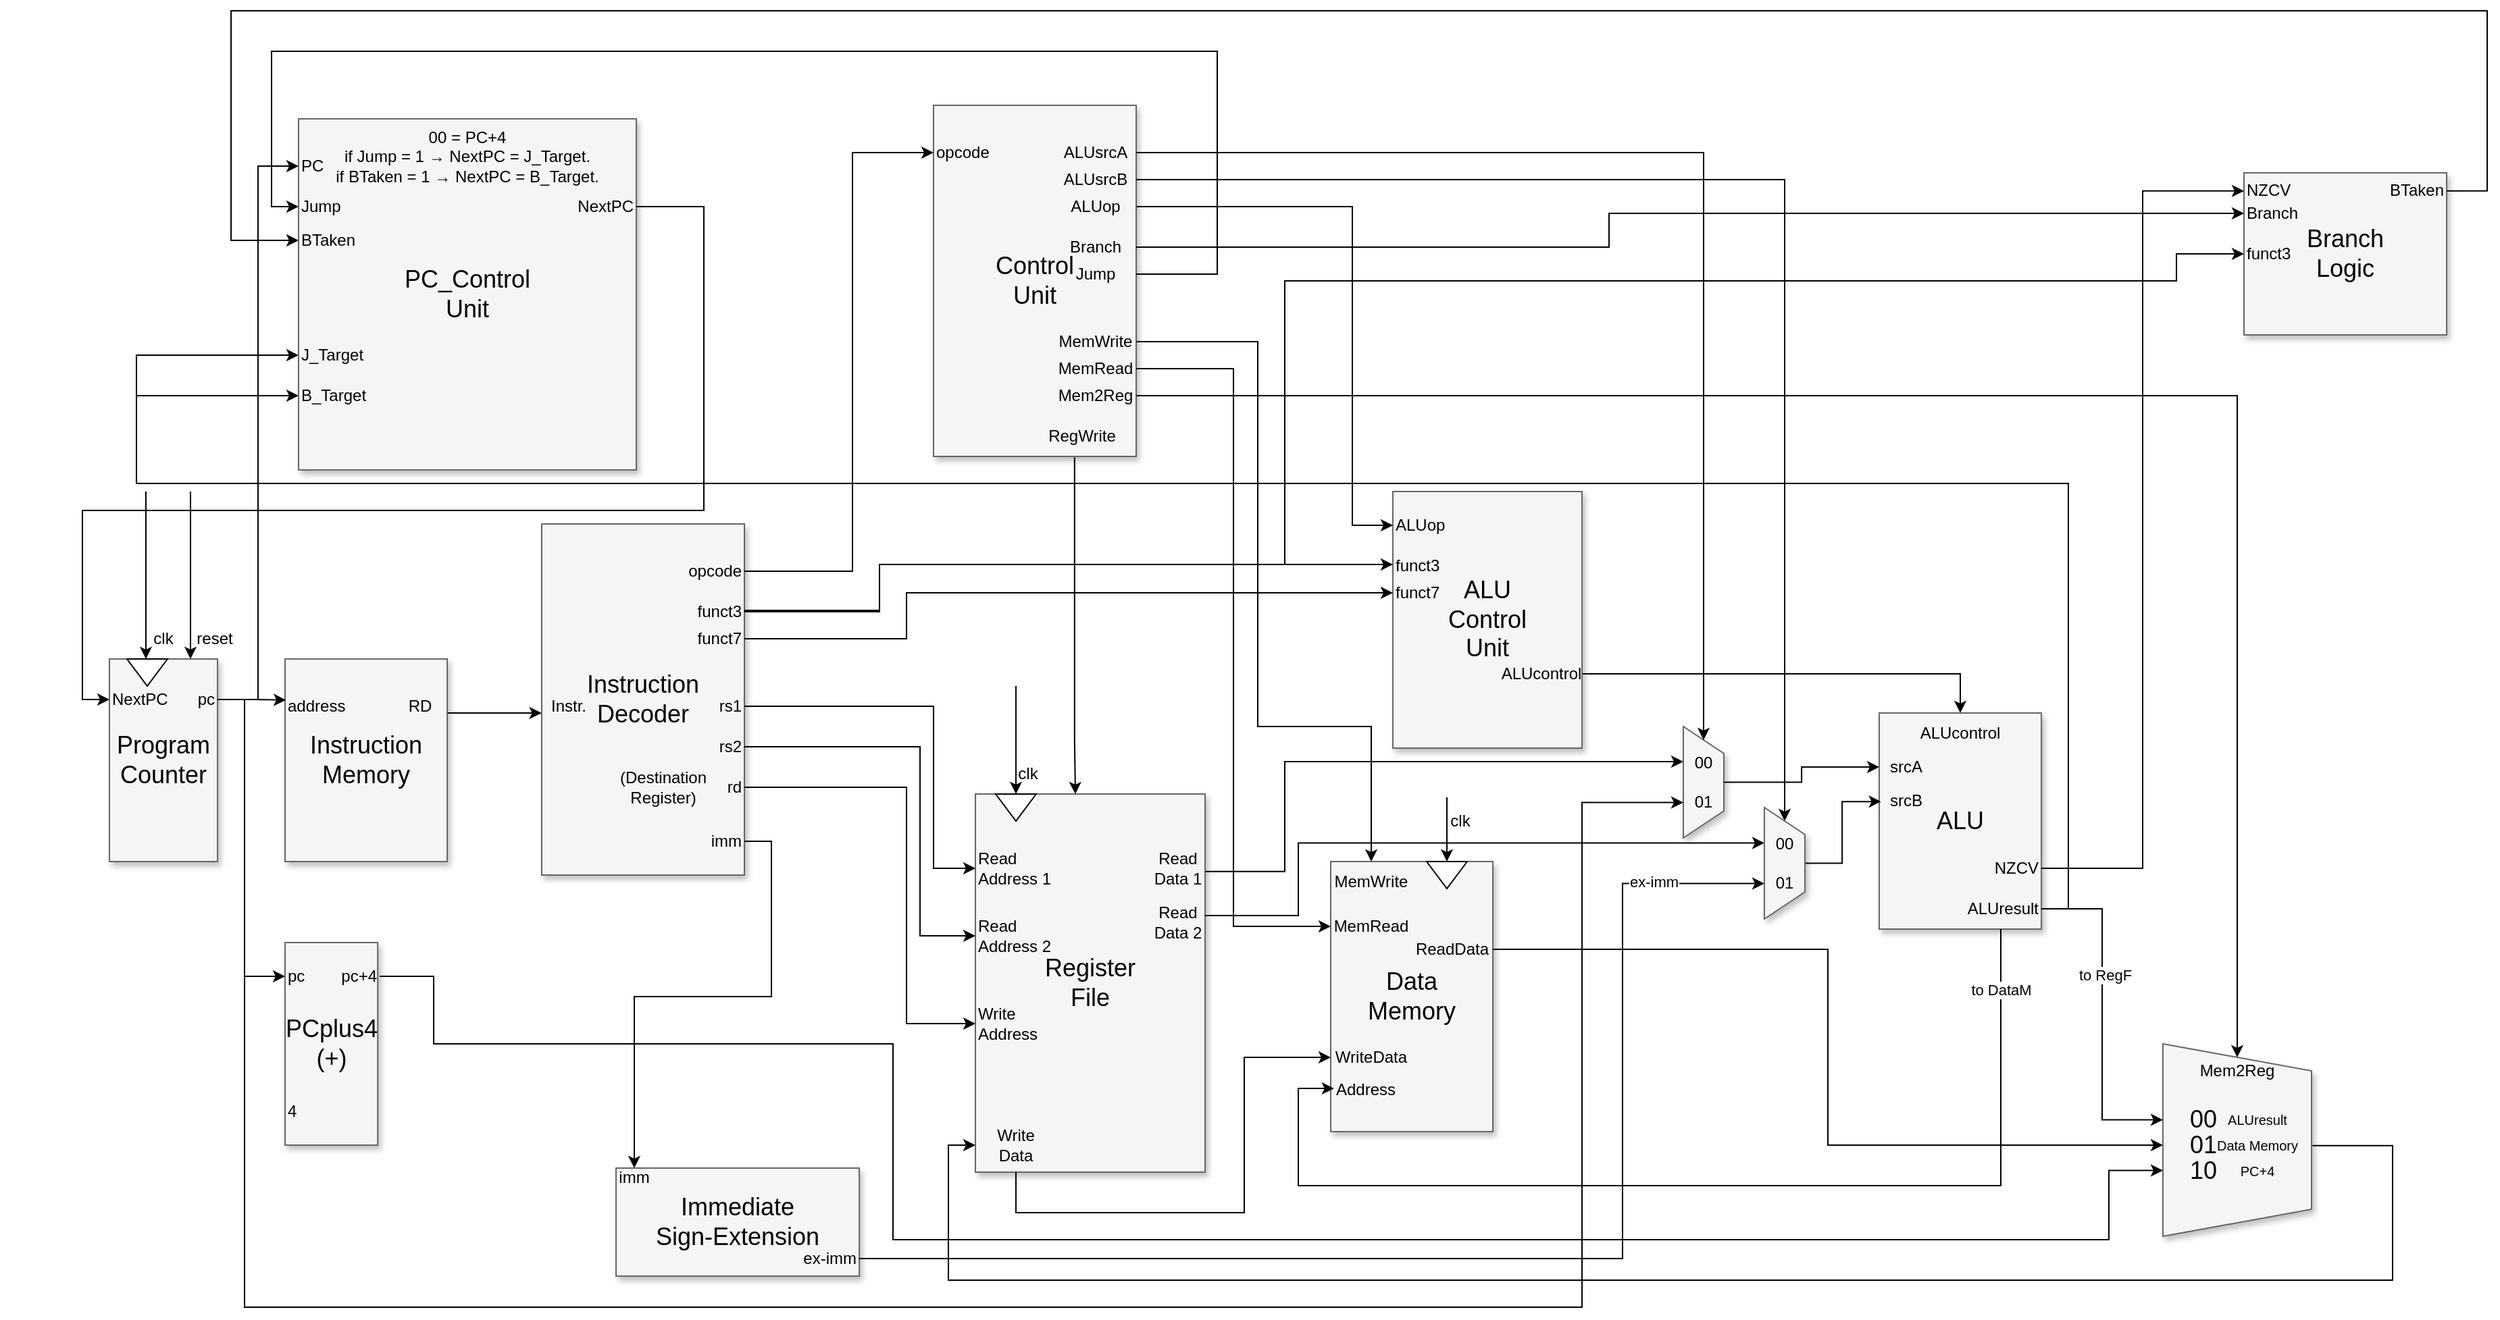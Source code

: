 <mxfile version="26.0.3">
  <diagram name="Page-1" id="90a13364-a465-7bf4-72fc-28e22215d7a0">
    <mxGraphModel dx="2391" dy="6059" grid="1" gridSize="10" guides="1" tooltips="1" connect="1" arrows="1" fold="1" page="1" pageScale="1.5" pageWidth="4681" pageHeight="3300" background="none" math="0" shadow="0">
      <root>
        <mxCell id="0" style=";html=1;" />
        <mxCell id="1" style=";html=1;" parent="0" />
        <mxCell id="F4LApp7SRapzV72RJLrX-4" style="edgeStyle=orthogonalEdgeStyle;rounded=0;orthogonalLoop=1;jettySize=auto;html=1;entryX=0.5;entryY=0;entryDx=0;entryDy=0;exitX=1;exitY=0.5;exitDx=0;exitDy=0;" parent="1" source="F4LApp7SRapzV72RJLrX-1" target="-hvyRLRQOOJ3VwnVLbOB-57" edge="1">
          <mxGeometry relative="1" as="geometry" />
        </mxCell>
        <mxCell id="F4LApp7SRapzV72RJLrX-8" value="" style="group" parent="1" vertex="1" connectable="0">
          <mxGeometry x="1211" y="510" width="180" height="280" as="geometry" />
        </mxCell>
        <mxCell id="3a17f1ce550125da-2" value="Register&lt;div&gt;File&lt;/div&gt;" style="whiteSpace=wrap;html=1;shadow=1;fontSize=18;fillColor=#f5f5f5;strokeColor=#666666;" parent="F4LApp7SRapzV72RJLrX-8" vertex="1">
          <mxGeometry width="170" height="280" as="geometry" />
        </mxCell>
        <mxCell id="JqTOLJbfiFGYhZ1s0W8t-2" value="" style="triangle;whiteSpace=wrap;html=1;rotation=90;" parent="F4LApp7SRapzV72RJLrX-8" vertex="1">
          <mxGeometry x="20" y="-5" width="20" height="30" as="geometry" />
        </mxCell>
        <mxCell id="JqTOLJbfiFGYhZ1s0W8t-5" value="Read&amp;nbsp;&lt;div&gt;Address 1&lt;/div&gt;" style="text;html=1;align=left;verticalAlign=middle;whiteSpace=wrap;rounded=0;" parent="F4LApp7SRapzV72RJLrX-8" vertex="1">
          <mxGeometry y="40" width="60" height="30" as="geometry" />
        </mxCell>
        <mxCell id="JqTOLJbfiFGYhZ1s0W8t-8" value="Read&amp;nbsp;&lt;div&gt;Address 2&lt;/div&gt;" style="text;html=1;align=left;verticalAlign=middle;whiteSpace=wrap;rounded=0;" parent="F4LApp7SRapzV72RJLrX-8" vertex="1">
          <mxGeometry y="90" width="60" height="30" as="geometry" />
        </mxCell>
        <mxCell id="JqTOLJbfiFGYhZ1s0W8t-10" value="Write&lt;div&gt;Address&lt;/div&gt;" style="text;html=1;align=left;verticalAlign=middle;whiteSpace=wrap;rounded=0;" parent="F4LApp7SRapzV72RJLrX-8" vertex="1">
          <mxGeometry y="150" width="60" height="40" as="geometry" />
        </mxCell>
        <mxCell id="JqTOLJbfiFGYhZ1s0W8t-13" value="Write&lt;div&gt;Data&lt;/div&gt;" style="text;html=1;align=center;verticalAlign=middle;whiteSpace=wrap;rounded=0;" parent="F4LApp7SRapzV72RJLrX-8" vertex="1">
          <mxGeometry y="240" width="60" height="40" as="geometry" />
        </mxCell>
        <mxCell id="JqTOLJbfiFGYhZ1s0W8t-16" value="Read&lt;br&gt;Data 1" style="text;html=1;align=center;verticalAlign=middle;whiteSpace=wrap;rounded=0;" parent="F4LApp7SRapzV72RJLrX-8" vertex="1">
          <mxGeometry x="120" y="40" width="60" height="30" as="geometry" />
        </mxCell>
        <mxCell id="JqTOLJbfiFGYhZ1s0W8t-17" value="Read&lt;br&gt;Data 2" style="text;html=1;align=center;verticalAlign=middle;whiteSpace=wrap;rounded=0;" parent="F4LApp7SRapzV72RJLrX-8" vertex="1">
          <mxGeometry x="120" y="80" width="60" height="30" as="geometry" />
        </mxCell>
        <mxCell id="JqTOLJbfiFGYhZ1s0W8t-6" style="edgeStyle=orthogonalEdgeStyle;rounded=0;orthogonalLoop=1;jettySize=auto;html=1;exitX=0.5;exitY=1;exitDx=0;exitDy=0;" parent="F4LApp7SRapzV72RJLrX-8" source="JqTOLJbfiFGYhZ1s0W8t-5" target="JqTOLJbfiFGYhZ1s0W8t-5" edge="1">
          <mxGeometry relative="1" as="geometry" />
        </mxCell>
        <mxCell id="F4LApp7SRapzV72RJLrX-10" value="" style="group" parent="1" vertex="1" connectable="0">
          <mxGeometry x="1211" y="426" width="60" height="84" as="geometry" />
        </mxCell>
        <mxCell id="JqTOLJbfiFGYhZ1s0W8t-1" value="" style="edgeStyle=elbowEdgeStyle;rounded=0;html=1;startArrow=none;startFill=0;jettySize=auto;orthogonalLoop=1;fontSize=18;elbow=vertical;entryX=0;entryY=0.5;entryDx=0;entryDy=0;" parent="F4LApp7SRapzV72RJLrX-10" target="JqTOLJbfiFGYhZ1s0W8t-2" edge="1">
          <mxGeometry relative="1" as="geometry">
            <Array as="points">
              <mxPoint x="29" y="30" />
            </Array>
            <mxPoint x="30" y="4" as="sourcePoint" />
            <mxPoint x="19" y="54" as="targetPoint" />
          </mxGeometry>
        </mxCell>
        <mxCell id="F4LApp7SRapzV72RJLrX-15" value="" style="group" parent="1" vertex="1" connectable="0">
          <mxGeometry x="1900" y="710" width="316.25" height="120" as="geometry" />
        </mxCell>
        <mxCell id="-hvyRLRQOOJ3VwnVLbOB-45" value="" style="group" parent="F4LApp7SRapzV72RJLrX-15" vertex="1" connectable="0">
          <mxGeometry x="190" width="126.25" height="120" as="geometry" />
        </mxCell>
        <mxCell id="F4LApp7SRapzV72RJLrX-11" value="" style="group" parent="-hvyRLRQOOJ3VwnVLbOB-45" vertex="1" connectable="0">
          <mxGeometry x="-3.553e-15" width="126.25" height="120" as="geometry" />
        </mxCell>
        <mxCell id="-hvyRLRQOOJ3VwnVLbOB-44" value="&lt;div&gt;&lt;br&gt;&lt;/div&gt;" style="text;html=1;align=center;verticalAlign=middle;whiteSpace=wrap;rounded=0;fontFamily=Helvetica;fontSize=18;fontColor=default;" parent="F4LApp7SRapzV72RJLrX-11" vertex="1">
          <mxGeometry x="3.553e-15" y="50" width="60" height="30" as="geometry" />
        </mxCell>
        <mxCell id="F4LApp7SRapzV72RJLrX-90" value="" style="group" parent="F4LApp7SRapzV72RJLrX-11" vertex="1" connectable="0">
          <mxGeometry width="126.25" height="120" as="geometry" />
        </mxCell>
        <mxCell id="-hvyRLRQOOJ3VwnVLbOB-43" value="" style="shape=trapezoid;perimeter=trapezoidPerimeter;whiteSpace=wrap;html=1;fixedSize=1;shadow=1;strokeColor=#666666;align=center;verticalAlign=middle;fontFamily=Helvetica;fontSize=18;fontColor=default;fillColor=#f5f5f5;rotation=90;" parent="F4LApp7SRapzV72RJLrX-90" vertex="1">
          <mxGeometry x="-16.25" y="1.25" width="142.5" height="110" as="geometry" />
        </mxCell>
        <mxCell id="F4LApp7SRapzV72RJLrX-87" value="&lt;span style=&quot;font-size: 18px;&quot;&gt;00&lt;/span&gt;" style="text;html=1;align=center;verticalAlign=middle;whiteSpace=wrap;rounded=0;" parent="F4LApp7SRapzV72RJLrX-90" vertex="1">
          <mxGeometry y="30" width="60" height="22.5" as="geometry" />
        </mxCell>
        <mxCell id="F4LApp7SRapzV72RJLrX-88" value="&lt;span style=&quot;font-size: 18px;&quot;&gt;01&lt;/span&gt;" style="text;html=1;align=center;verticalAlign=middle;whiteSpace=wrap;rounded=0;" parent="F4LApp7SRapzV72RJLrX-90" vertex="1">
          <mxGeometry y="48.75" width="60" height="22.5" as="geometry" />
        </mxCell>
        <mxCell id="F4LApp7SRapzV72RJLrX-89" value="&lt;span style=&quot;font-size: 18px;&quot;&gt;10&lt;/span&gt;" style="text;html=1;align=center;verticalAlign=middle;whiteSpace=wrap;rounded=0;" parent="F4LApp7SRapzV72RJLrX-90" vertex="1">
          <mxGeometry y="67.5" width="60" height="22.5" as="geometry" />
        </mxCell>
        <mxCell id="F4LApp7SRapzV72RJLrX-91" value="&lt;font style=&quot;font-size: 10px;&quot;&gt;ALUresult&lt;/font&gt;" style="text;html=1;align=center;verticalAlign=middle;whiteSpace=wrap;rounded=0;" parent="F4LApp7SRapzV72RJLrX-90" vertex="1">
          <mxGeometry x="40" y="30" width="60" height="22.5" as="geometry" />
        </mxCell>
        <mxCell id="F4LApp7SRapzV72RJLrX-92" value="&lt;font style=&quot;font-size: 10px;&quot;&gt;Data Memory&lt;/font&gt;" style="text;html=1;align=center;verticalAlign=middle;whiteSpace=wrap;rounded=0;" parent="F4LApp7SRapzV72RJLrX-90" vertex="1">
          <mxGeometry x="35" y="48.75" width="70" height="22.5" as="geometry" />
        </mxCell>
        <mxCell id="F4LApp7SRapzV72RJLrX-93" value="&lt;span style=&quot;font-size: 10px;&quot;&gt;PC+4&lt;/span&gt;" style="text;html=1;align=center;verticalAlign=middle;whiteSpace=wrap;rounded=0;" parent="F4LApp7SRapzV72RJLrX-90" vertex="1">
          <mxGeometry x="35" y="67.5" width="70" height="22.5" as="geometry" />
        </mxCell>
        <mxCell id="laC3dYbV331lfGwgBf-x-39" value="Mem2Reg" style="text;html=1;align=center;verticalAlign=middle;whiteSpace=wrap;rounded=0;" parent="F4LApp7SRapzV72RJLrX-90" vertex="1">
          <mxGeometry x="25" y="-10" width="60" height="30" as="geometry" />
        </mxCell>
        <mxCell id="F4LApp7SRapzV72RJLrX-17" value="" style="group" parent="1" vertex="1" connectable="0">
          <mxGeometry x="880" y="310" width="280" height="370" as="geometry" />
        </mxCell>
        <mxCell id="-hvyRLRQOOJ3VwnVLbOB-1" value="Instruction&lt;div&gt;Decoder&lt;/div&gt;" style="whiteSpace=wrap;html=1;shadow=1;fontSize=18;fillColor=#f5f5f5;strokeColor=#666666;" parent="F4LApp7SRapzV72RJLrX-17" vertex="1">
          <mxGeometry x="10" width="150" height="260" as="geometry" />
        </mxCell>
        <mxCell id="-hvyRLRQOOJ3VwnVLbOB-2" value="Instr." style="text;html=1;align=center;verticalAlign=middle;whiteSpace=wrap;rounded=0;" parent="F4LApp7SRapzV72RJLrX-17" vertex="1">
          <mxGeometry y="120" width="60" height="30" as="geometry" />
        </mxCell>
        <mxCell id="-hvyRLRQOOJ3VwnVLbOB-6" value="opcode" style="text;html=1;align=right;verticalAlign=middle;whiteSpace=wrap;rounded=0;" parent="F4LApp7SRapzV72RJLrX-17" vertex="1">
          <mxGeometry x="100" y="20" width="60" height="30" as="geometry" />
        </mxCell>
        <mxCell id="-hvyRLRQOOJ3VwnVLbOB-7" value="&lt;div style=&quot;&quot;&gt;&lt;span style=&quot;background-color: transparent;&quot;&gt;rs1&lt;/span&gt;&lt;/div&gt;" style="text;html=1;align=right;verticalAlign=middle;whiteSpace=wrap;rounded=0;" parent="F4LApp7SRapzV72RJLrX-17" vertex="1">
          <mxGeometry x="100" y="120" width="60" height="30" as="geometry" />
        </mxCell>
        <mxCell id="-hvyRLRQOOJ3VwnVLbOB-8" value="rs2" style="text;html=1;align=right;verticalAlign=middle;whiteSpace=wrap;rounded=0;" parent="F4LApp7SRapzV72RJLrX-17" vertex="1">
          <mxGeometry x="100" y="150" width="60" height="30" as="geometry" />
        </mxCell>
        <mxCell id="-hvyRLRQOOJ3VwnVLbOB-9" value="rd" style="text;html=1;align=right;verticalAlign=middle;whiteSpace=wrap;rounded=0;" parent="F4LApp7SRapzV72RJLrX-17" vertex="1">
          <mxGeometry x="100" y="180" width="60" height="30" as="geometry" />
        </mxCell>
        <mxCell id="-hvyRLRQOOJ3VwnVLbOB-10" value="imm" style="text;html=1;align=right;verticalAlign=middle;whiteSpace=wrap;rounded=0;" parent="F4LApp7SRapzV72RJLrX-17" vertex="1">
          <mxGeometry x="100" y="220" width="60" height="30" as="geometry" />
        </mxCell>
        <mxCell id="-hvyRLRQOOJ3VwnVLbOB-11" value="funct3" style="text;html=1;align=right;verticalAlign=middle;whiteSpace=wrap;rounded=0;" parent="F4LApp7SRapzV72RJLrX-17" vertex="1">
          <mxGeometry x="100" y="50" width="60" height="30" as="geometry" />
        </mxCell>
        <mxCell id="-hvyRLRQOOJ3VwnVLbOB-12" value="funct7" style="text;html=1;align=right;verticalAlign=middle;whiteSpace=wrap;rounded=0;" parent="F4LApp7SRapzV72RJLrX-17" vertex="1">
          <mxGeometry x="100" y="70" width="60" height="30" as="geometry" />
        </mxCell>
        <mxCell id="-hvyRLRQOOJ3VwnVLbOB-21" value="(Destination&lt;div&gt;Register)&lt;/div&gt;" style="text;html=1;align=center;verticalAlign=middle;whiteSpace=wrap;rounded=0;" parent="F4LApp7SRapzV72RJLrX-17" vertex="1">
          <mxGeometry x="70" y="180" width="60" height="30" as="geometry" />
        </mxCell>
        <mxCell id="3a17f1ce550125da-20" style="edgeStyle=elbowEdgeStyle;rounded=0;html=1;startArrow=none;startFill=0;jettySize=auto;orthogonalLoop=1;fontSize=18;elbow=vertical;entryX=-0.001;entryY=0.538;entryDx=0;entryDy=0;entryPerimeter=0;" parent="1" source="0RyyWnerKbfPe0gcl8zv-1" target="-hvyRLRQOOJ3VwnVLbOB-1" edge="1">
          <mxGeometry relative="1" as="geometry">
            <Array as="points">
              <mxPoint x="860" y="450" />
              <mxPoint x="970" y="480" />
            </Array>
            <mxPoint x="864" y="446" as="targetPoint" />
          </mxGeometry>
        </mxCell>
        <mxCell id="F4LApp7SRapzV72RJLrX-21" value="" style="group" parent="1" vertex="1" connectable="0">
          <mxGeometry x="489" y="286" width="189" height="274" as="geometry" />
        </mxCell>
        <mxCell id="3a17f1ce550125da-8" value="Program&lt;div&gt;Counter&lt;/div&gt;" style="whiteSpace=wrap;html=1;shadow=1;fontSize=18;fillColor=#f5f5f5;strokeColor=#666666;" parent="F4LApp7SRapzV72RJLrX-21" vertex="1">
          <mxGeometry x="81" y="124" width="80" height="150" as="geometry" />
        </mxCell>
        <mxCell id="0RyyWnerKbfPe0gcl8zv-7" value="NextPC" style="text;html=1;align=left;verticalAlign=middle;whiteSpace=wrap;rounded=0;" parent="F4LApp7SRapzV72RJLrX-21" vertex="1">
          <mxGeometry x="81" y="139" width="60" height="30" as="geometry" />
        </mxCell>
        <mxCell id="0RyyWnerKbfPe0gcl8zv-8" value="pc" style="text;html=1;align=right;verticalAlign=middle;whiteSpace=wrap;rounded=0;" parent="F4LApp7SRapzV72RJLrX-21" vertex="1">
          <mxGeometry x="101" y="139" width="60" height="30" as="geometry" />
        </mxCell>
        <mxCell id="0RyyWnerKbfPe0gcl8zv-11" value="" style="triangle;whiteSpace=wrap;html=1;rotation=90;" parent="F4LApp7SRapzV72RJLrX-21" vertex="1">
          <mxGeometry x="99" y="119" width="20" height="30" as="geometry" />
        </mxCell>
        <mxCell id="F4LApp7SRapzV72RJLrX-19" value="" style="group" parent="F4LApp7SRapzV72RJLrX-21" vertex="1" connectable="0">
          <mxGeometry x="91" width="60" height="124" as="geometry" />
        </mxCell>
        <mxCell id="0RyyWnerKbfPe0gcl8zv-10" value="" style="edgeStyle=elbowEdgeStyle;rounded=0;html=1;startArrow=none;startFill=0;jettySize=auto;orthogonalLoop=1;fontSize=18;elbow=vertical;entryX=0.25;entryY=0;entryDx=0;entryDy=0;" parent="F4LApp7SRapzV72RJLrX-19" edge="1">
          <mxGeometry relative="1" as="geometry">
            <Array as="points">
              <mxPoint x="30" y="104" />
            </Array>
            <mxPoint x="17" as="sourcePoint" />
            <mxPoint x="17" y="124" as="targetPoint" />
          </mxGeometry>
        </mxCell>
        <mxCell id="0RyyWnerKbfPe0gcl8zv-12" value="clk" style="text;html=1;align=center;verticalAlign=middle;whiteSpace=wrap;rounded=0;" parent="F4LApp7SRapzV72RJLrX-19" vertex="1">
          <mxGeometry y="94" width="60" height="30" as="geometry" />
        </mxCell>
        <mxCell id="F4LApp7SRapzV72RJLrX-20" value="" style="group" parent="F4LApp7SRapzV72RJLrX-21" vertex="1" connectable="0">
          <mxGeometry x="129" width="60" height="124" as="geometry" />
        </mxCell>
        <mxCell id="0RyyWnerKbfPe0gcl8zv-13" value="" style="edgeStyle=elbowEdgeStyle;rounded=0;html=1;startArrow=none;startFill=0;jettySize=auto;orthogonalLoop=1;fontSize=18;elbow=vertical;entryX=0.75;entryY=0;entryDx=0;entryDy=0;" parent="F4LApp7SRapzV72RJLrX-20" target="3a17f1ce550125da-8" edge="1">
          <mxGeometry relative="1" as="geometry">
            <Array as="points" />
            <mxPoint x="12" as="sourcePoint" />
            <mxPoint x="67" y="70" as="targetPoint" />
          </mxGeometry>
        </mxCell>
        <mxCell id="0RyyWnerKbfPe0gcl8zv-14" value="reset" style="text;html=1;align=center;verticalAlign=middle;whiteSpace=wrap;rounded=0;" parent="F4LApp7SRapzV72RJLrX-20" vertex="1">
          <mxGeometry y="94" width="60" height="30" as="geometry" />
        </mxCell>
        <mxCell id="F4LApp7SRapzV72RJLrX-22" value="" style="group" parent="1" vertex="1" connectable="0">
          <mxGeometry x="690" y="410" width="140" height="150" as="geometry" />
        </mxCell>
        <mxCell id="0RyyWnerKbfPe0gcl8zv-1" value="Instruction&lt;div&gt;Memory&lt;/div&gt;" style="whiteSpace=wrap;html=1;shadow=1;fontSize=18;fillColor=#f5f5f5;strokeColor=#666666;" parent="F4LApp7SRapzV72RJLrX-22" vertex="1">
          <mxGeometry x="10" width="120" height="150" as="geometry" />
        </mxCell>
        <mxCell id="0RyyWnerKbfPe0gcl8zv-3" value="address" style="text;html=1;align=left;verticalAlign=middle;whiteSpace=wrap;rounded=0;" parent="F4LApp7SRapzV72RJLrX-22" vertex="1">
          <mxGeometry x="10" y="20" width="60" height="30" as="geometry" />
        </mxCell>
        <mxCell id="0RyyWnerKbfPe0gcl8zv-4" value="RD" style="text;html=1;align=center;verticalAlign=middle;whiteSpace=wrap;rounded=0;" parent="F4LApp7SRapzV72RJLrX-22" vertex="1">
          <mxGeometry x="80" y="20" width="60" height="30" as="geometry" />
        </mxCell>
        <mxCell id="F4LApp7SRapzV72RJLrX-28" value="" style="group" parent="1" vertex="1" connectable="0">
          <mxGeometry x="1180" width="180" height="510" as="geometry" />
        </mxCell>
        <mxCell id="-hvyRLRQOOJ3VwnVLbOB-47" value="Control&lt;div&gt;Unit&lt;/div&gt;" style="whiteSpace=wrap;html=1;shadow=1;fontSize=18;fillColor=#f5f5f5;strokeColor=#666666;" parent="F4LApp7SRapzV72RJLrX-28" vertex="1">
          <mxGeometry width="150" height="260" as="geometry" />
        </mxCell>
        <mxCell id="-hvyRLRQOOJ3VwnVLbOB-48" value="RegWrite" style="text;html=1;align=center;verticalAlign=middle;whiteSpace=wrap;rounded=0;" parent="F4LApp7SRapzV72RJLrX-28" vertex="1">
          <mxGeometry x="80" y="230" width="60" height="30" as="geometry" />
        </mxCell>
        <mxCell id="-hvyRLRQOOJ3VwnVLbOB-49" value="opcode" style="text;html=1;align=left;verticalAlign=middle;whiteSpace=wrap;rounded=0;" parent="F4LApp7SRapzV72RJLrX-28" vertex="1">
          <mxGeometry y="20" width="60" height="30" as="geometry" />
        </mxCell>
        <mxCell id="-hvyRLRQOOJ3VwnVLbOB-59" value="ALUop" style="text;html=1;align=center;verticalAlign=middle;whiteSpace=wrap;rounded=0;" parent="F4LApp7SRapzV72RJLrX-28" vertex="1">
          <mxGeometry x="90" y="60" width="60" height="30" as="geometry" />
        </mxCell>
        <mxCell id="F4LApp7SRapzV72RJLrX-9" value="" style="group" parent="F4LApp7SRapzV72RJLrX-28" vertex="1" connectable="0">
          <mxGeometry x="100" y="466.5" width="60" height="43.5" as="geometry" />
        </mxCell>
        <mxCell id="JqTOLJbfiFGYhZ1s0W8t-14" value="" style="edgeStyle=elbowEdgeStyle;rounded=0;html=1;startArrow=none;startFill=0;jettySize=auto;orthogonalLoop=1;fontSize=18;elbow=vertical;exitX=0.696;exitY=1.003;exitDx=0;exitDy=0;exitPerimeter=0;" parent="F4LApp7SRapzV72RJLrX-9" source="-hvyRLRQOOJ3VwnVLbOB-47" edge="1">
          <mxGeometry relative="1" as="geometry">
            <Array as="points">
              <mxPoint x="10" y="3.5" />
            </Array>
            <mxPoint x="1" y="-96.5" as="sourcePoint" />
            <mxPoint x="5" y="43.5" as="targetPoint" />
          </mxGeometry>
        </mxCell>
        <mxCell id="JqTOLJbfiFGYhZ1s0W8t-3" value="clk" style="text;html=1;align=center;verticalAlign=middle;whiteSpace=wrap;rounded=0;" parent="F4LApp7SRapzV72RJLrX-28" vertex="1">
          <mxGeometry x="40" y="480" width="60" height="30" as="geometry" />
        </mxCell>
        <mxCell id="F4LApp7SRapzV72RJLrX-56" value="MemRead" style="text;html=1;align=center;verticalAlign=middle;whiteSpace=wrap;rounded=0;" parent="F4LApp7SRapzV72RJLrX-28" vertex="1">
          <mxGeometry x="90" y="180" width="60" height="30" as="geometry" />
        </mxCell>
        <mxCell id="F4LApp7SRapzV72RJLrX-73" value="MemWrite" style="text;html=1;align=center;verticalAlign=middle;whiteSpace=wrap;rounded=0;" parent="F4LApp7SRapzV72RJLrX-28" vertex="1">
          <mxGeometry x="90" y="160" width="60" height="30" as="geometry" />
        </mxCell>
        <mxCell id="laC3dYbV331lfGwgBf-x-33" value="ALUsrcB" style="text;html=1;align=center;verticalAlign=middle;whiteSpace=wrap;rounded=0;" parent="F4LApp7SRapzV72RJLrX-28" vertex="1">
          <mxGeometry x="90" y="40" width="60" height="30" as="geometry" />
        </mxCell>
        <mxCell id="laC3dYbV331lfGwgBf-x-37" value="Mem2Reg" style="text;html=1;align=center;verticalAlign=middle;whiteSpace=wrap;rounded=0;" parent="F4LApp7SRapzV72RJLrX-28" vertex="1">
          <mxGeometry x="90" y="200" width="60" height="30" as="geometry" />
        </mxCell>
        <mxCell id="laC3dYbV331lfGwgBf-x-40" value="Branch" style="text;html=1;align=center;verticalAlign=middle;whiteSpace=wrap;rounded=0;" parent="F4LApp7SRapzV72RJLrX-28" vertex="1">
          <mxGeometry x="90" y="90" width="60" height="30" as="geometry" />
        </mxCell>
        <mxCell id="s6hKSkpy---ewfnxM8lV-1" value="Jump" style="text;html=1;align=center;verticalAlign=middle;whiteSpace=wrap;rounded=0;" parent="F4LApp7SRapzV72RJLrX-28" vertex="1">
          <mxGeometry x="90" y="110" width="60" height="30" as="geometry" />
        </mxCell>
        <mxCell id="q9rqpO51LhmBKndgSOn--2" value="ALUsrcA" style="text;html=1;align=center;verticalAlign=middle;whiteSpace=wrap;rounded=0;" vertex="1" parent="F4LApp7SRapzV72RJLrX-28">
          <mxGeometry x="90" y="20" width="60" height="30" as="geometry" />
        </mxCell>
        <mxCell id="F4LApp7SRapzV72RJLrX-57" value="" style="group" parent="1" vertex="1" connectable="0">
          <mxGeometry x="1470" y="560" width="124" height="200" as="geometry" />
        </mxCell>
        <mxCell id="3a17f1ce550125da-4" value="Data&lt;div&gt;Memory&lt;/div&gt;" style="whiteSpace=wrap;html=1;shadow=1;fontSize=18;fillColor=#f5f5f5;strokeColor=#666666;" parent="F4LApp7SRapzV72RJLrX-57" vertex="1">
          <mxGeometry x="4" width="120" height="200" as="geometry" />
        </mxCell>
        <mxCell id="F4LApp7SRapzV72RJLrX-40" value="Address" style="text;html=1;align=center;verticalAlign=middle;whiteSpace=wrap;rounded=0;" parent="F4LApp7SRapzV72RJLrX-57" vertex="1">
          <mxGeometry y="154" width="60" height="30" as="geometry" />
        </mxCell>
        <mxCell id="F4LApp7SRapzV72RJLrX-41" value="WriteData" style="text;html=1;align=center;verticalAlign=middle;whiteSpace=wrap;rounded=0;" parent="F4LApp7SRapzV72RJLrX-57" vertex="1">
          <mxGeometry x="4" y="130" width="60" height="30" as="geometry" />
        </mxCell>
        <mxCell id="F4LApp7SRapzV72RJLrX-42" value="MemWrite" style="text;html=1;align=center;verticalAlign=middle;whiteSpace=wrap;rounded=0;" parent="F4LApp7SRapzV72RJLrX-57" vertex="1">
          <mxGeometry x="4" width="60" height="30" as="geometry" />
        </mxCell>
        <mxCell id="F4LApp7SRapzV72RJLrX-43" value="MemRead" style="text;html=1;align=center;verticalAlign=middle;whiteSpace=wrap;rounded=0;" parent="F4LApp7SRapzV72RJLrX-57" vertex="1">
          <mxGeometry x="4" y="33" width="60" height="30" as="geometry" />
        </mxCell>
        <mxCell id="F4LApp7SRapzV72RJLrX-44" value="ReadData" style="text;html=1;align=center;verticalAlign=middle;whiteSpace=wrap;rounded=0;" parent="F4LApp7SRapzV72RJLrX-57" vertex="1">
          <mxGeometry x="64" y="50" width="60" height="30" as="geometry" />
        </mxCell>
        <mxCell id="F4LApp7SRapzV72RJLrX-58" value="" style="group" parent="1" vertex="1" connectable="0">
          <mxGeometry x="1880" y="450" width="120" height="160" as="geometry" />
        </mxCell>
        <mxCell id="-hvyRLRQOOJ3VwnVLbOB-57" value="ALU" style="whiteSpace=wrap;html=1;shadow=1;fontSize=18;fillColor=#f5f5f5;strokeColor=#666666;resizeWidth=0;comic=0;rotatable=1;treeFolding=0;collapsible=0;dropTarget=0;container=0;noLabel=0;portConstraintRotation=0;gradientColor=none;" parent="F4LApp7SRapzV72RJLrX-58" vertex="1">
          <mxGeometry width="120" height="160" as="geometry" />
        </mxCell>
        <mxCell id="F4LApp7SRapzV72RJLrX-6" value="ALUcontrol" style="text;html=1;align=center;verticalAlign=middle;whiteSpace=wrap;rounded=0;" parent="F4LApp7SRapzV72RJLrX-58" vertex="1">
          <mxGeometry x="30" width="60" height="30" as="geometry" />
        </mxCell>
        <mxCell id="F4LApp7SRapzV72RJLrX-85" value="ALUresult" style="text;html=1;align=right;verticalAlign=middle;whiteSpace=wrap;rounded=0;" parent="F4LApp7SRapzV72RJLrX-58" vertex="1">
          <mxGeometry x="60" y="130" width="60" height="30" as="geometry" />
        </mxCell>
        <mxCell id="laC3dYbV331lfGwgBf-x-6" value="srcA" style="text;html=1;align=center;verticalAlign=middle;whiteSpace=wrap;rounded=0;" parent="F4LApp7SRapzV72RJLrX-58" vertex="1">
          <mxGeometry x="-10" y="25" width="60" height="30" as="geometry" />
        </mxCell>
        <mxCell id="laC3dYbV331lfGwgBf-x-7" value="srcB" style="text;html=1;align=center;verticalAlign=middle;whiteSpace=wrap;rounded=0;" parent="F4LApp7SRapzV72RJLrX-58" vertex="1">
          <mxGeometry x="-10" y="50" width="60" height="30" as="geometry" />
        </mxCell>
        <mxCell id="laC3dYbV331lfGwgBf-x-29" value="NZCV" style="text;html=1;align=right;verticalAlign=middle;whiteSpace=wrap;rounded=0;" parent="F4LApp7SRapzV72RJLrX-58" vertex="1">
          <mxGeometry x="60" y="100" width="60" height="30" as="geometry" />
        </mxCell>
        <mxCell id="F4LApp7SRapzV72RJLrX-61" value="" style="group" parent="1" vertex="1" connectable="0">
          <mxGeometry x="1510" y="286" width="150" height="190" as="geometry" />
        </mxCell>
        <mxCell id="-hvyRLRQOOJ3VwnVLbOB-56" value="ALU&lt;div&gt;Control&lt;/div&gt;&lt;div&gt;Unit&lt;/div&gt;" style="whiteSpace=wrap;html=1;shadow=1;fontSize=18;fillColor=#f5f5f5;strokeColor=#666666;" parent="F4LApp7SRapzV72RJLrX-61" vertex="1">
          <mxGeometry x="10" width="140" height="190" as="geometry" />
        </mxCell>
        <mxCell id="-hvyRLRQOOJ3VwnVLbOB-61" value="ALUop" style="text;html=1;align=left;verticalAlign=middle;whiteSpace=wrap;rounded=0;" parent="F4LApp7SRapzV72RJLrX-61" vertex="1">
          <mxGeometry x="10" y="10" width="60" height="30" as="geometry" />
        </mxCell>
        <mxCell id="-hvyRLRQOOJ3VwnVLbOB-64" value="funct3" style="text;html=1;align=left;verticalAlign=middle;whiteSpace=wrap;rounded=0;" parent="F4LApp7SRapzV72RJLrX-61" vertex="1">
          <mxGeometry x="10" y="40" width="60" height="30" as="geometry" />
        </mxCell>
        <mxCell id="-hvyRLRQOOJ3VwnVLbOB-65" value="funct7" style="text;html=1;align=left;verticalAlign=middle;whiteSpace=wrap;rounded=0;" parent="F4LApp7SRapzV72RJLrX-61" vertex="1">
          <mxGeometry x="10" y="60" width="60" height="30" as="geometry" />
        </mxCell>
        <mxCell id="F4LApp7SRapzV72RJLrX-1" value="ALUcontrol" style="text;html=1;align=center;verticalAlign=middle;whiteSpace=wrap;rounded=0;" parent="F4LApp7SRapzV72RJLrX-61" vertex="1">
          <mxGeometry x="90" y="120" width="60" height="30" as="geometry" />
        </mxCell>
        <mxCell id="F4LApp7SRapzV72RJLrX-75" style="edgeStyle=orthogonalEdgeStyle;rounded=0;orthogonalLoop=1;jettySize=auto;html=1;entryX=0;entryY=0.5;entryDx=0;entryDy=0;" parent="1" source="F4LApp7SRapzV72RJLrX-56" target="F4LApp7SRapzV72RJLrX-43" edge="1">
          <mxGeometry relative="1" as="geometry" />
        </mxCell>
        <mxCell id="F4LApp7SRapzV72RJLrX-78" style="edgeStyle=orthogonalEdgeStyle;rounded=0;orthogonalLoop=1;jettySize=auto;html=1;entryX=0;entryY=0.5;entryDx=0;entryDy=0;" parent="1" source="F4LApp7SRapzV72RJLrX-44" target="F4LApp7SRapzV72RJLrX-88" edge="1">
          <mxGeometry relative="1" as="geometry">
            <mxPoint x="2030" y="720" as="targetPoint" />
          </mxGeometry>
        </mxCell>
        <mxCell id="F4LApp7SRapzV72RJLrX-95" style="edgeStyle=orthogonalEdgeStyle;rounded=0;orthogonalLoop=1;jettySize=auto;html=1;entryX=0;entryY=0.5;entryDx=0;entryDy=0;exitX=0.529;exitY=-0.006;exitDx=0;exitDy=0;exitPerimeter=0;" parent="1" source="-hvyRLRQOOJ3VwnVLbOB-43" target="JqTOLJbfiFGYhZ1s0W8t-13" edge="1">
          <mxGeometry relative="1" as="geometry">
            <Array as="points">
              <mxPoint x="2260" y="770" />
              <mxPoint x="2260" y="870" />
              <mxPoint x="1191" y="870" />
              <mxPoint x="1191" y="770" />
            </Array>
          </mxGeometry>
        </mxCell>
        <mxCell id="laC3dYbV331lfGwgBf-x-2" style="edgeStyle=orthogonalEdgeStyle;rounded=0;orthogonalLoop=1;jettySize=auto;html=1;entryX=0;entryY=0.5;entryDx=0;entryDy=0;" parent="1" source="F4LApp7SRapzV72RJLrX-85" target="F4LApp7SRapzV72RJLrX-87" edge="1">
          <mxGeometry relative="1" as="geometry" />
        </mxCell>
        <mxCell id="laC3dYbV331lfGwgBf-x-4" value="to RegF" style="edgeLabel;html=1;align=center;verticalAlign=middle;resizable=0;points=[];" parent="laC3dYbV331lfGwgBf-x-2" vertex="1" connectable="0">
          <mxGeometry x="-0.242" y="2" relative="1" as="geometry">
            <mxPoint as="offset" />
          </mxGeometry>
        </mxCell>
        <mxCell id="laC3dYbV331lfGwgBf-x-3" style="edgeStyle=orthogonalEdgeStyle;rounded=0;orthogonalLoop=1;jettySize=auto;html=1;entryX=0.02;entryY=0.84;entryDx=0;entryDy=0;entryPerimeter=0;" parent="1" source="F4LApp7SRapzV72RJLrX-85" target="3a17f1ce550125da-4" edge="1">
          <mxGeometry relative="1" as="geometry">
            <Array as="points">
              <mxPoint x="1970" y="800" />
              <mxPoint x="1450" y="800" />
              <mxPoint x="1450" y="728" />
            </Array>
          </mxGeometry>
        </mxCell>
        <mxCell id="laC3dYbV331lfGwgBf-x-5" value="to DataM" style="edgeLabel;html=1;align=center;verticalAlign=middle;resizable=0;points=[];" parent="laC3dYbV331lfGwgBf-x-3" vertex="1" connectable="0">
          <mxGeometry x="-0.89" relative="1" as="geometry">
            <mxPoint as="offset" />
          </mxGeometry>
        </mxCell>
        <mxCell id="laC3dYbV331lfGwgBf-x-8" style="edgeStyle=orthogonalEdgeStyle;rounded=0;orthogonalLoop=1;jettySize=auto;html=1;entryX=0.25;entryY=0;entryDx=0;entryDy=0;exitX=1.001;exitY=0.205;exitDx=0;exitDy=0;exitPerimeter=0;" parent="1" source="3a17f1ce550125da-2" target="q9rqpO51LhmBKndgSOn--6" edge="1">
          <mxGeometry relative="1" as="geometry">
            <Array as="points">
              <mxPoint x="1440" y="567" />
              <mxPoint x="1440" y="486" />
              <mxPoint x="1735" y="486" />
            </Array>
          </mxGeometry>
        </mxCell>
        <mxCell id="laC3dYbV331lfGwgBf-x-9" style="edgeStyle=orthogonalEdgeStyle;rounded=0;orthogonalLoop=1;jettySize=auto;html=1;entryX=0;entryY=0.5;entryDx=0;entryDy=0;" parent="1" source="JqTOLJbfiFGYhZ1s0W8t-13" target="F4LApp7SRapzV72RJLrX-41" edge="1">
          <mxGeometry relative="1" as="geometry">
            <Array as="points">
              <mxPoint x="1241" y="820" />
              <mxPoint x="1410" y="820" />
              <mxPoint x="1410" y="705" />
            </Array>
          </mxGeometry>
        </mxCell>
        <mxCell id="laC3dYbV331lfGwgBf-x-13" style="edgeStyle=orthogonalEdgeStyle;rounded=0;orthogonalLoop=1;jettySize=auto;html=1;entryX=0.25;entryY=0;entryDx=0;entryDy=0;" parent="1" source="3a17f1ce550125da-2" target="laC3dYbV331lfGwgBf-x-20" edge="1">
          <mxGeometry relative="1" as="geometry">
            <Array as="points">
              <mxPoint x="1450" y="600" />
              <mxPoint x="1450" y="546" />
            </Array>
          </mxGeometry>
        </mxCell>
        <mxCell id="laC3dYbV331lfGwgBf-x-14" value="" style="group" parent="1" vertex="1" connectable="0">
          <mxGeometry x="930" y="797" width="210" height="70" as="geometry" />
        </mxCell>
        <mxCell id="laC3dYbV331lfGwgBf-x-15" value="&lt;div&gt;Immediate&lt;/div&gt;&lt;div&gt;Sign-Extension&lt;/div&gt;" style="whiteSpace=wrap;html=1;shadow=1;fontSize=18;fillColor=#f5f5f5;strokeColor=#666666;" parent="laC3dYbV331lfGwgBf-x-14" vertex="1">
          <mxGeometry x="15" y="-10" width="180" height="80" as="geometry" />
        </mxCell>
        <mxCell id="laC3dYbV331lfGwgBf-x-16" value="imm" style="text;html=1;align=center;verticalAlign=middle;whiteSpace=wrap;rounded=0;" parent="laC3dYbV331lfGwgBf-x-14" vertex="1">
          <mxGeometry x="15" y="-10" width="27" height="14" as="geometry" />
        </mxCell>
        <mxCell id="laC3dYbV331lfGwgBf-x-17" value="ex-imm" style="text;html=1;align=right;verticalAlign=middle;whiteSpace=wrap;rounded=0;" parent="laC3dYbV331lfGwgBf-x-14" vertex="1">
          <mxGeometry x="105" y="50.003" width="90" height="14" as="geometry" />
        </mxCell>
        <mxCell id="laC3dYbV331lfGwgBf-x-19" style="edgeStyle=orthogonalEdgeStyle;rounded=0;orthogonalLoop=1;jettySize=auto;html=1;entryX=0.25;entryY=1;entryDx=0;entryDy=0;" parent="1" target="laC3dYbV331lfGwgBf-x-20" edge="1">
          <mxGeometry relative="1" as="geometry">
            <mxPoint x="1125" y="854.029" as="sourcePoint" />
            <mxPoint x="1736.25" y="569.625" as="targetPoint" />
            <Array as="points">
              <mxPoint x="1690" y="854" />
              <mxPoint x="1690" y="576" />
            </Array>
          </mxGeometry>
        </mxCell>
        <mxCell id="laC3dYbV331lfGwgBf-x-22" value="ex-imm" style="edgeLabel;html=1;align=center;verticalAlign=middle;resizable=0;points=[];" parent="laC3dYbV331lfGwgBf-x-19" vertex="1" connectable="0">
          <mxGeometry x="0.826" y="2" relative="1" as="geometry">
            <mxPoint as="offset" />
          </mxGeometry>
        </mxCell>
        <mxCell id="laC3dYbV331lfGwgBf-x-23" style="edgeStyle=orthogonalEdgeStyle;rounded=0;orthogonalLoop=1;jettySize=auto;html=1;entryX=0.011;entryY=0.41;entryDx=0;entryDy=0;entryPerimeter=0;" parent="1" source="laC3dYbV331lfGwgBf-x-11" target="-hvyRLRQOOJ3VwnVLbOB-57" edge="1">
          <mxGeometry relative="1" as="geometry" />
        </mxCell>
        <mxCell id="laC3dYbV331lfGwgBf-x-31" value="" style="group" parent="1" vertex="1" connectable="0">
          <mxGeometry x="2150" y="50" width="150" height="120" as="geometry" />
        </mxCell>
        <mxCell id="laC3dYbV331lfGwgBf-x-27" value="Branch&lt;div&gt;Logic&lt;/div&gt;" style="whiteSpace=wrap;html=1;shadow=1;fontSize=18;fillColor=#f5f5f5;strokeColor=#666666;" parent="laC3dYbV331lfGwgBf-x-31" vertex="1">
          <mxGeometry width="150" height="120" as="geometry" />
        </mxCell>
        <mxCell id="laC3dYbV331lfGwgBf-x-28" value="NZCV" style="text;html=1;align=left;verticalAlign=middle;whiteSpace=wrap;rounded=0;" parent="laC3dYbV331lfGwgBf-x-31" vertex="1">
          <mxGeometry y="6.462" width="60" height="13.846" as="geometry" />
        </mxCell>
        <mxCell id="laC3dYbV331lfGwgBf-x-42" value="Branch" style="text;html=1;align=left;verticalAlign=middle;whiteSpace=wrap;rounded=0;" parent="laC3dYbV331lfGwgBf-x-31" vertex="1">
          <mxGeometry y="23.077" width="60" height="13.846" as="geometry" />
        </mxCell>
        <mxCell id="s6hKSkpy---ewfnxM8lV-11" value="BTaken" style="text;html=1;align=right;verticalAlign=middle;whiteSpace=wrap;rounded=0;" parent="laC3dYbV331lfGwgBf-x-31" vertex="1">
          <mxGeometry x="90" y="6.462" width="60" height="13.846" as="geometry" />
        </mxCell>
        <mxCell id="q9rqpO51LhmBKndgSOn--34" value="funct3" style="text;html=1;align=left;verticalAlign=middle;whiteSpace=wrap;rounded=0;" vertex="1" parent="laC3dYbV331lfGwgBf-x-31">
          <mxGeometry y="53.077" width="60" height="13.846" as="geometry" />
        </mxCell>
        <mxCell id="laC3dYbV331lfGwgBf-x-32" style="edgeStyle=orthogonalEdgeStyle;rounded=0;orthogonalLoop=1;jettySize=auto;html=1;entryX=0;entryY=0.5;entryDx=0;entryDy=0;" parent="1" source="laC3dYbV331lfGwgBf-x-29" target="laC3dYbV331lfGwgBf-x-28" edge="1">
          <mxGeometry relative="1" as="geometry" />
        </mxCell>
        <mxCell id="laC3dYbV331lfGwgBf-x-34" style="edgeStyle=orthogonalEdgeStyle;rounded=0;orthogonalLoop=1;jettySize=auto;html=1;entryX=0;entryY=0.5;entryDx=0;entryDy=0;" parent="1" source="laC3dYbV331lfGwgBf-x-33" target="laC3dYbV331lfGwgBf-x-11" edge="1">
          <mxGeometry relative="1" as="geometry" />
        </mxCell>
        <mxCell id="laC3dYbV331lfGwgBf-x-38" style="edgeStyle=orthogonalEdgeStyle;rounded=0;orthogonalLoop=1;jettySize=auto;html=1;entryX=0;entryY=0.5;entryDx=0;entryDy=0;" parent="1" source="laC3dYbV331lfGwgBf-x-37" target="-hvyRLRQOOJ3VwnVLbOB-43" edge="1">
          <mxGeometry relative="1" as="geometry">
            <Array as="points">
              <mxPoint x="2145" y="215" />
            </Array>
          </mxGeometry>
        </mxCell>
        <mxCell id="laC3dYbV331lfGwgBf-x-41" style="edgeStyle=orthogonalEdgeStyle;rounded=0;orthogonalLoop=1;jettySize=auto;html=1;entryX=0;entryY=0.25;entryDx=0;entryDy=0;" parent="1" source="laC3dYbV331lfGwgBf-x-40" target="laC3dYbV331lfGwgBf-x-27" edge="1">
          <mxGeometry relative="1" as="geometry">
            <Array as="points">
              <mxPoint x="1680" y="105" />
              <mxPoint x="1680" y="80" />
              <mxPoint x="2150" y="80" />
            </Array>
          </mxGeometry>
        </mxCell>
        <mxCell id="jQQxH6LwXFBK_Qau7PEY-19" style="edgeStyle=orthogonalEdgeStyle;rounded=0;orthogonalLoop=1;jettySize=auto;html=1;entryX=0.01;entryY=0.346;entryDx=0;entryDy=0;entryPerimeter=0;" parent="1" source="0RyyWnerKbfPe0gcl8zv-8" target="0RyyWnerKbfPe0gcl8zv-3" edge="1">
          <mxGeometry relative="1" as="geometry" />
        </mxCell>
        <mxCell id="MuofbJJSr7D3HssxxxzW-17" style="edgeStyle=orthogonalEdgeStyle;rounded=0;orthogonalLoop=1;jettySize=auto;html=1;entryX=0;entryY=0.5;entryDx=0;entryDy=0;" parent="1" source="0RyyWnerKbfPe0gcl8zv-8" target="jQQxH6LwXFBK_Qau7PEY-24" edge="1">
          <mxGeometry relative="1" as="geometry" />
        </mxCell>
        <mxCell id="s6hKSkpy---ewfnxM8lV-3" style="edgeStyle=orthogonalEdgeStyle;rounded=0;orthogonalLoop=1;jettySize=auto;html=1;entryX=0;entryY=0.5;entryDx=0;entryDy=0;" parent="1" source="s6hKSkpy---ewfnxM8lV-1" target="jQQxH6LwXFBK_Qau7PEY-25" edge="1">
          <mxGeometry relative="1" as="geometry">
            <Array as="points">
              <mxPoint x="1390" y="125" />
              <mxPoint x="1390" y="-40" />
              <mxPoint x="690" y="-40" />
              <mxPoint x="690" y="75" />
            </Array>
          </mxGeometry>
        </mxCell>
        <mxCell id="s6hKSkpy---ewfnxM8lV-9" style="edgeStyle=orthogonalEdgeStyle;rounded=0;orthogonalLoop=1;jettySize=auto;html=1;entryX=0;entryY=0.5;entryDx=0;entryDy=0;exitX=1;exitY=0.5;exitDx=0;exitDy=0;" parent="1" source="F4LApp7SRapzV72RJLrX-85" target="jQQxH6LwXFBK_Qau7PEY-26" edge="1">
          <mxGeometry relative="1" as="geometry">
            <Array as="points">
              <mxPoint x="2020" y="595" />
              <mxPoint x="2020" y="280" />
              <mxPoint x="590" y="280" />
              <mxPoint x="590" y="185" />
            </Array>
            <mxPoint x="586.25" y="94.375" as="targetPoint" />
          </mxGeometry>
        </mxCell>
        <mxCell id="s6hKSkpy---ewfnxM8lV-12" style="edgeStyle=orthogonalEdgeStyle;rounded=0;orthogonalLoop=1;jettySize=auto;html=1;entryX=0;entryY=0.5;entryDx=0;entryDy=0;exitX=1;exitY=0.5;exitDx=0;exitDy=0;" parent="1" source="s6hKSkpy---ewfnxM8lV-11" target="jQQxH6LwXFBK_Qau7PEY-28" edge="1">
          <mxGeometry relative="1" as="geometry">
            <Array as="points">
              <mxPoint x="2330" y="63" />
              <mxPoint x="2330" y="-70" />
              <mxPoint x="660" y="-70" />
              <mxPoint x="660" y="100" />
            </Array>
          </mxGeometry>
        </mxCell>
        <mxCell id="s6hKSkpy---ewfnxM8lV-23" style="edgeStyle=orthogonalEdgeStyle;rounded=0;orthogonalLoop=1;jettySize=auto;html=1;entryX=0;entryY=0.5;entryDx=0;entryDy=0;" parent="1" source="F4LApp7SRapzV72RJLrX-85" target="jQQxH6LwXFBK_Qau7PEY-27" edge="1">
          <mxGeometry relative="1" as="geometry">
            <Array as="points">
              <mxPoint x="2020" y="595" />
              <mxPoint x="2020" y="280" />
              <mxPoint x="590" y="280" />
              <mxPoint x="590" y="215" />
            </Array>
            <mxPoint x="700" y="220" as="targetPoint" />
          </mxGeometry>
        </mxCell>
        <mxCell id="s6hKSkpy---ewfnxM8lV-34" style="edgeStyle=orthogonalEdgeStyle;rounded=0;orthogonalLoop=1;jettySize=auto;html=1;entryX=0;entryY=0.5;entryDx=0;entryDy=0;exitX=1;exitY=0.5;exitDx=0;exitDy=0;" parent="1" source="s6hKSkpy---ewfnxM8lV-31" target="F4LApp7SRapzV72RJLrX-89" edge="1">
          <mxGeometry relative="1" as="geometry">
            <Array as="points">
              <mxPoint x="810" y="645" />
              <mxPoint x="810" y="695" />
              <mxPoint x="1150" y="695" />
              <mxPoint x="1150" y="840" />
              <mxPoint x="2050" y="840" />
              <mxPoint x="2050" y="789" />
            </Array>
          </mxGeometry>
        </mxCell>
        <mxCell id="s6hKSkpy---ewfnxM8lV-29" value="PCplus4&lt;div&gt;(+)&lt;/div&gt;" style="whiteSpace=wrap;html=1;shadow=1;fontSize=18;fillColor=#f5f5f5;strokeColor=#666666;" parent="1" vertex="1">
          <mxGeometry x="700.004" y="620" width="68.571" height="150" as="geometry" />
        </mxCell>
        <mxCell id="s6hKSkpy---ewfnxM8lV-30" value="pc" style="text;html=1;align=left;verticalAlign=middle;whiteSpace=wrap;rounded=0;" parent="1" vertex="1">
          <mxGeometry x="700" y="630" width="60" height="30" as="geometry" />
        </mxCell>
        <mxCell id="s6hKSkpy---ewfnxM8lV-31" value="pc+4" style="text;html=1;align=right;verticalAlign=middle;whiteSpace=wrap;rounded=0;" parent="1" vertex="1">
          <mxGeometry x="710" y="630" width="60" height="30" as="geometry" />
        </mxCell>
        <mxCell id="s6hKSkpy---ewfnxM8lV-32" value="4" style="text;html=1;align=left;verticalAlign=middle;whiteSpace=wrap;rounded=0;" parent="1" vertex="1">
          <mxGeometry x="700" y="730" width="60" height="30" as="geometry" />
        </mxCell>
        <mxCell id="s6hKSkpy---ewfnxM8lV-33" style="edgeStyle=orthogonalEdgeStyle;rounded=0;orthogonalLoop=1;jettySize=auto;html=1;entryX=0;entryY=0.5;entryDx=0;entryDy=0;" parent="1" source="0RyyWnerKbfPe0gcl8zv-8" target="s6hKSkpy---ewfnxM8lV-30" edge="1">
          <mxGeometry relative="1" as="geometry">
            <Array as="points">
              <mxPoint x="670" y="440" />
              <mxPoint x="670" y="645" />
            </Array>
          </mxGeometry>
        </mxCell>
        <mxCell id="q9rqpO51LhmBKndgSOn--3" value="" style="group" vertex="1" connectable="0" parent="1">
          <mxGeometry x="1780" y="520" width="60" height="82.5" as="geometry" />
        </mxCell>
        <mxCell id="laC3dYbV331lfGwgBf-x-11" value="" style="shape=trapezoid;perimeter=trapezoidPerimeter;whiteSpace=wrap;html=1;fixedSize=1;shadow=1;strokeColor=#666666;align=center;verticalAlign=middle;fontFamily=Helvetica;fontSize=18;fontColor=default;fillColor=#f5f5f5;rotation=90;" parent="q9rqpO51LhmBKndgSOn--3" vertex="1">
          <mxGeometry x="-11.25" y="26.25" width="82.5" height="30" as="geometry" />
        </mxCell>
        <mxCell id="laC3dYbV331lfGwgBf-x-20" value="00&lt;div&gt;&lt;br&gt;&lt;div&gt;01&lt;/div&gt;&lt;/div&gt;" style="text;html=1;align=center;verticalAlign=middle;whiteSpace=wrap;rounded=0;" parent="q9rqpO51LhmBKndgSOn--3" vertex="1">
          <mxGeometry y="26.25" width="60" height="30" as="geometry" />
        </mxCell>
        <mxCell id="q9rqpO51LhmBKndgSOn--4" value="" style="group" vertex="1" connectable="0" parent="1">
          <mxGeometry x="1720" y="460" width="60" height="82.5" as="geometry" />
        </mxCell>
        <mxCell id="q9rqpO51LhmBKndgSOn--5" value="" style="shape=trapezoid;perimeter=trapezoidPerimeter;whiteSpace=wrap;html=1;fixedSize=1;shadow=1;strokeColor=#666666;align=center;verticalAlign=middle;fontFamily=Helvetica;fontSize=18;fontColor=default;fillColor=#f5f5f5;rotation=90;" vertex="1" parent="q9rqpO51LhmBKndgSOn--4">
          <mxGeometry x="-11.25" y="26.25" width="82.5" height="30" as="geometry" />
        </mxCell>
        <mxCell id="q9rqpO51LhmBKndgSOn--6" value="00&lt;div&gt;&lt;br&gt;&lt;div&gt;01&lt;/div&gt;&lt;/div&gt;" style="text;html=1;align=center;verticalAlign=middle;whiteSpace=wrap;rounded=0;" vertex="1" parent="q9rqpO51LhmBKndgSOn--4">
          <mxGeometry y="26.25" width="60" height="30" as="geometry" />
        </mxCell>
        <mxCell id="q9rqpO51LhmBKndgSOn--10" style="edgeStyle=orthogonalEdgeStyle;rounded=0;orthogonalLoop=1;jettySize=auto;html=1;entryX=0.25;entryY=1;entryDx=0;entryDy=0;" edge="1" parent="1" source="0RyyWnerKbfPe0gcl8zv-8" target="q9rqpO51LhmBKndgSOn--6">
          <mxGeometry relative="1" as="geometry">
            <Array as="points">
              <mxPoint x="670" y="440" />
              <mxPoint x="670" y="890" />
              <mxPoint x="1660" y="890" />
              <mxPoint x="1660" y="516" />
            </Array>
          </mxGeometry>
        </mxCell>
        <mxCell id="q9rqpO51LhmBKndgSOn--11" style="edgeStyle=orthogonalEdgeStyle;rounded=0;orthogonalLoop=1;jettySize=auto;html=1;entryX=0;entryY=0.25;entryDx=0;entryDy=0;" edge="1" parent="1" source="q9rqpO51LhmBKndgSOn--5" target="-hvyRLRQOOJ3VwnVLbOB-57">
          <mxGeometry relative="1" as="geometry" />
        </mxCell>
        <mxCell id="q9rqpO51LhmBKndgSOn--12" style="edgeStyle=orthogonalEdgeStyle;rounded=0;orthogonalLoop=1;jettySize=auto;html=1;entryX=0;entryY=0.5;entryDx=0;entryDy=0;" edge="1" parent="1" source="q9rqpO51LhmBKndgSOn--2" target="q9rqpO51LhmBKndgSOn--5">
          <mxGeometry relative="1" as="geometry" />
        </mxCell>
        <mxCell id="q9rqpO51LhmBKndgSOn--16" style="edgeStyle=orthogonalEdgeStyle;rounded=0;orthogonalLoop=1;jettySize=auto;html=1;entryX=0;entryY=0.5;entryDx=0;entryDy=0;" edge="1" parent="1" source="-hvyRLRQOOJ3VwnVLbOB-6" target="-hvyRLRQOOJ3VwnVLbOB-49">
          <mxGeometry relative="1" as="geometry">
            <Array as="points">
              <mxPoint x="1120" y="345" />
              <mxPoint x="1120" y="35" />
            </Array>
          </mxGeometry>
        </mxCell>
        <mxCell id="q9rqpO51LhmBKndgSOn--18" style="edgeStyle=orthogonalEdgeStyle;rounded=0;orthogonalLoop=1;jettySize=auto;html=1;entryX=0;entryY=0.5;entryDx=0;entryDy=0;" edge="1" parent="1">
          <mxGeometry relative="1" as="geometry">
            <mxPoint x="1040" y="374" as="sourcePoint" />
            <mxPoint x="1520" y="340" as="targetPoint" />
            <Array as="points">
              <mxPoint x="1140" y="374" />
              <mxPoint x="1140" y="340" />
            </Array>
          </mxGeometry>
        </mxCell>
        <mxCell id="q9rqpO51LhmBKndgSOn--19" style="edgeStyle=orthogonalEdgeStyle;rounded=0;orthogonalLoop=1;jettySize=auto;html=1;entryX=0;entryY=0.5;entryDx=0;entryDy=0;" edge="1" parent="1" source="-hvyRLRQOOJ3VwnVLbOB-12" target="-hvyRLRQOOJ3VwnVLbOB-65">
          <mxGeometry relative="1" as="geometry">
            <Array as="points">
              <mxPoint x="1160" y="395" />
              <mxPoint x="1160" y="361" />
            </Array>
          </mxGeometry>
        </mxCell>
        <mxCell id="q9rqpO51LhmBKndgSOn--21" style="edgeStyle=orthogonalEdgeStyle;rounded=0;orthogonalLoop=1;jettySize=auto;html=1;entryX=0;entryY=0.5;entryDx=0;entryDy=0;" edge="1" parent="1" source="-hvyRLRQOOJ3VwnVLbOB-7" target="JqTOLJbfiFGYhZ1s0W8t-5">
          <mxGeometry relative="1" as="geometry">
            <Array as="points">
              <mxPoint x="1180" y="445" />
              <mxPoint x="1180" y="565" />
            </Array>
          </mxGeometry>
        </mxCell>
        <mxCell id="q9rqpO51LhmBKndgSOn--22" style="edgeStyle=orthogonalEdgeStyle;rounded=0;orthogonalLoop=1;jettySize=auto;html=1;entryX=0;entryY=0.5;entryDx=0;entryDy=0;" edge="1" parent="1" source="-hvyRLRQOOJ3VwnVLbOB-8" target="JqTOLJbfiFGYhZ1s0W8t-8">
          <mxGeometry relative="1" as="geometry">
            <Array as="points">
              <mxPoint x="1170" y="475" />
              <mxPoint x="1170" y="615" />
            </Array>
          </mxGeometry>
        </mxCell>
        <mxCell id="q9rqpO51LhmBKndgSOn--23" style="edgeStyle=orthogonalEdgeStyle;rounded=0;orthogonalLoop=1;jettySize=auto;html=1;entryX=0;entryY=0.5;entryDx=0;entryDy=0;" edge="1" parent="1" source="-hvyRLRQOOJ3VwnVLbOB-9" target="JqTOLJbfiFGYhZ1s0W8t-10">
          <mxGeometry relative="1" as="geometry">
            <Array as="points">
              <mxPoint x="1160" y="505" />
              <mxPoint x="1160" y="680" />
            </Array>
          </mxGeometry>
        </mxCell>
        <mxCell id="q9rqpO51LhmBKndgSOn--24" style="edgeStyle=orthogonalEdgeStyle;rounded=0;orthogonalLoop=1;jettySize=auto;html=1;entryX=0.5;entryY=0;entryDx=0;entryDy=0;" edge="1" parent="1" source="-hvyRLRQOOJ3VwnVLbOB-10" target="laC3dYbV331lfGwgBf-x-16">
          <mxGeometry relative="1" as="geometry">
            <Array as="points">
              <mxPoint x="1060" y="545" />
              <mxPoint x="1060" y="660" />
              <mxPoint x="959" y="660" />
            </Array>
          </mxGeometry>
        </mxCell>
        <mxCell id="q9rqpO51LhmBKndgSOn--25" style="edgeStyle=orthogonalEdgeStyle;rounded=0;orthogonalLoop=1;jettySize=auto;html=1;entryX=0;entryY=0.5;entryDx=0;entryDy=0;" edge="1" parent="1" source="-hvyRLRQOOJ3VwnVLbOB-59" target="-hvyRLRQOOJ3VwnVLbOB-61">
          <mxGeometry relative="1" as="geometry">
            <Array as="points">
              <mxPoint x="1490" y="75" />
              <mxPoint x="1490" y="311" />
            </Array>
          </mxGeometry>
        </mxCell>
        <mxCell id="q9rqpO51LhmBKndgSOn--27" value="" style="group" vertex="1" connectable="0" parent="1">
          <mxGeometry x="710" y="10" width="250" height="260" as="geometry" />
        </mxCell>
        <mxCell id="jQQxH6LwXFBK_Qau7PEY-23" value="PC_Control&lt;div&gt;Unit&lt;/div&gt;" style="whiteSpace=wrap;html=1;shadow=1;fontSize=18;fillColor=#f5f5f5;strokeColor=#666666;" parent="q9rqpO51LhmBKndgSOn--27" vertex="1">
          <mxGeometry width="250" height="260" as="geometry" />
        </mxCell>
        <mxCell id="jQQxH6LwXFBK_Qau7PEY-24" value="PC" style="text;html=1;align=left;verticalAlign=middle;whiteSpace=wrap;rounded=0;" parent="q9rqpO51LhmBKndgSOn--27" vertex="1">
          <mxGeometry y="20" width="60" height="30" as="geometry" />
        </mxCell>
        <mxCell id="jQQxH6LwXFBK_Qau7PEY-25" value="Jump" style="text;html=1;align=left;verticalAlign=middle;whiteSpace=wrap;rounded=0;" parent="q9rqpO51LhmBKndgSOn--27" vertex="1">
          <mxGeometry y="50" width="60" height="30" as="geometry" />
        </mxCell>
        <mxCell id="jQQxH6LwXFBK_Qau7PEY-26" value="J_Target" style="text;html=1;align=left;verticalAlign=middle;whiteSpace=wrap;rounded=0;" parent="q9rqpO51LhmBKndgSOn--27" vertex="1">
          <mxGeometry y="160" width="60" height="30" as="geometry" />
        </mxCell>
        <mxCell id="jQQxH6LwXFBK_Qau7PEY-27" value="B_Target" style="text;html=1;align=left;verticalAlign=middle;whiteSpace=wrap;rounded=0;" parent="q9rqpO51LhmBKndgSOn--27" vertex="1">
          <mxGeometry y="190" width="60" height="30" as="geometry" />
        </mxCell>
        <mxCell id="jQQxH6LwXFBK_Qau7PEY-28" value="BTaken" style="text;html=1;align=left;verticalAlign=middle;whiteSpace=wrap;rounded=0;" parent="q9rqpO51LhmBKndgSOn--27" vertex="1">
          <mxGeometry y="75" width="60" height="30" as="geometry" />
        </mxCell>
        <mxCell id="jQQxH6LwXFBK_Qau7PEY-29" value="NextPC" style="text;html=1;align=right;verticalAlign=middle;whiteSpace=wrap;rounded=0;" parent="q9rqpO51LhmBKndgSOn--27" vertex="1">
          <mxGeometry x="190" y="50" width="60" height="30" as="geometry" />
        </mxCell>
        <mxCell id="q9rqpO51LhmBKndgSOn--30" value="00 = PC+4&lt;div&gt;if Jump = 1 → NextPC = J_Target.&lt;br&gt;if BTaken = 1&amp;nbsp;&lt;span style=&quot;color: rgba(0, 0, 0, 0); font-family: monospace; font-size: 0px; text-align: start; white-space: nowrap; background-color: transparent;&quot;&gt;%3CmxGraphModel%3E%3Croot%3E%3CmxCell%20id%3D%220%22%2F%3E%3CmxCell%20id%3D%221%22%20parent%3D%220%22%2F%3E%3CmxCell%20id%3D%222%22%20value%3D%22%22%20style%3D%22group%22%20vertex%3D%221%22%20connectable%3D%220%22%20parent%3D%221%22%3E%3CmxGeometry%20x%3D%221790%22%20y%3D%22500%22%20width%3D%2260%22%20height%3D%2282.5%22%20as%3D%22geometry%22%2F%3E%3C%2FmxCell%3E%3CmxCell%20id%3D%223%22%20value%3D%22%22%20style%3D%22shape%3Dtrapezoid%3Bperimeter%3DtrapezoidPerimeter%3BwhiteSpace%3Dwrap%3Bhtml%3D1%3BfixedSize%3D1%3Bshadow%3D1%3BstrokeColor%3D%23666666%3Balign%3Dcenter%3BverticalAlign%3Dmiddle%3BfontFamily%3DHelvetica%3BfontSize%3D18%3BfontColor%3Ddefault%3BfillColor%3D%23f5f5f5%3Brotation%3D90%3B%22%20vertex%3D%221%22%20parent%3D%222%22%3E%3CmxGeometry%20x%3D%22-11.25%22%20y%3D%2226.25%22%20width%3D%2282.5%22%20height%3D%2230%22%20as%3D%22geometry%22%2F%3E%3C%2FmxCell%3E%3CmxCell%20id%3D%224%22%20value%3D%2200%26lt%3Bdiv%26gt%3B%26lt%3Bbr%26gt%3B%26lt%3Bdiv%26gt%3B01%26lt%3B%2Fdiv%26gt%3B%26lt%3B%2Fdiv%26gt%3B%22%20style%3D%22text%3Bhtml%3D1%3Balign%3Dcenter%3BverticalAlign%3Dmiddle%3BwhiteSpace%3Dwrap%3Brounded%3D0%3B%22%20vertex%3D%221%22%20parent%3D%222%22%3E%3CmxGeometry%20y%3D%2226.25%22%20width%3D%2260%22%20height%3D%2230%22%20as%3D%22geometry%22%2F%3E%3C%2FmxCell%3E%3C%2Froot%3E%3C%2FmxGraphModel%3E&lt;/span&gt;&lt;span style=&quot;background-color: transparent;&quot;&gt;→ NextPC = B_Target.&lt;/span&gt;&lt;/div&gt;" style="text;html=1;align=center;verticalAlign=middle;whiteSpace=wrap;rounded=0;" vertex="1" parent="q9rqpO51LhmBKndgSOn--27">
          <mxGeometry x="10" width="230" height="55" as="geometry" />
        </mxCell>
        <mxCell id="q9rqpO51LhmBKndgSOn--33" style="edgeStyle=orthogonalEdgeStyle;rounded=0;orthogonalLoop=1;jettySize=auto;html=1;entryX=0;entryY=0.5;entryDx=0;entryDy=0;" edge="1" parent="1" source="jQQxH6LwXFBK_Qau7PEY-29" target="0RyyWnerKbfPe0gcl8zv-7">
          <mxGeometry relative="1" as="geometry">
            <Array as="points">
              <mxPoint x="1010" y="75" />
              <mxPoint x="1010" y="300" />
              <mxPoint x="550" y="300" />
              <mxPoint x="550" y="440" />
            </Array>
          </mxGeometry>
        </mxCell>
        <mxCell id="q9rqpO51LhmBKndgSOn--35" style="edgeStyle=orthogonalEdgeStyle;rounded=0;orthogonalLoop=1;jettySize=auto;html=1;entryX=0;entryY=0.5;entryDx=0;entryDy=0;" edge="1" parent="1" source="-hvyRLRQOOJ3VwnVLbOB-11" target="q9rqpO51LhmBKndgSOn--34">
          <mxGeometry relative="1" as="geometry">
            <Array as="points">
              <mxPoint x="1140" y="375" />
              <mxPoint x="1140" y="340" />
              <mxPoint x="1440" y="340" />
              <mxPoint x="1440" y="130" />
              <mxPoint x="2100" y="130" />
              <mxPoint x="2100" y="110" />
            </Array>
          </mxGeometry>
        </mxCell>
        <mxCell id="q9rqpO51LhmBKndgSOn--36" style="edgeStyle=orthogonalEdgeStyle;rounded=0;orthogonalLoop=1;jettySize=auto;html=1;entryX=0.5;entryY=0;entryDx=0;entryDy=0;" edge="1" parent="1" source="F4LApp7SRapzV72RJLrX-73" target="F4LApp7SRapzV72RJLrX-42">
          <mxGeometry relative="1" as="geometry">
            <Array as="points">
              <mxPoint x="1420" y="175" />
              <mxPoint x="1420" y="460" />
              <mxPoint x="1504" y="460" />
            </Array>
          </mxGeometry>
        </mxCell>
        <mxCell id="q9rqpO51LhmBKndgSOn--40" value="" style="triangle;whiteSpace=wrap;html=1;rotation=90;" vertex="1" parent="1">
          <mxGeometry x="1550" y="555" width="20" height="30" as="geometry" />
        </mxCell>
        <mxCell id="q9rqpO51LhmBKndgSOn--41" value="" style="group" vertex="1" connectable="0" parent="1">
          <mxGeometry x="1530" y="510" width="70" height="50" as="geometry" />
        </mxCell>
        <mxCell id="q9rqpO51LhmBKndgSOn--42" value="" style="edgeStyle=elbowEdgeStyle;rounded=0;html=1;startArrow=none;startFill=0;jettySize=auto;orthogonalLoop=1;fontSize=18;elbow=vertical;entryX=0;entryY=0.5;entryDx=0;entryDy=0;" edge="1" parent="q9rqpO51LhmBKndgSOn--41" target="q9rqpO51LhmBKndgSOn--40">
          <mxGeometry relative="1" as="geometry">
            <Array as="points">
              <mxPoint x="29" y="17.857" />
            </Array>
            <mxPoint x="30" y="2.381" as="sourcePoint" />
            <mxPoint x="19" y="32.143" as="targetPoint" />
          </mxGeometry>
        </mxCell>
        <mxCell id="q9rqpO51LhmBKndgSOn--43" value="clk" style="text;html=1;align=center;verticalAlign=middle;whiteSpace=wrap;rounded=0;" vertex="1" parent="q9rqpO51LhmBKndgSOn--41">
          <mxGeometry x="10" y="5" width="60" height="30" as="geometry" />
        </mxCell>
      </root>
    </mxGraphModel>
  </diagram>
</mxfile>
